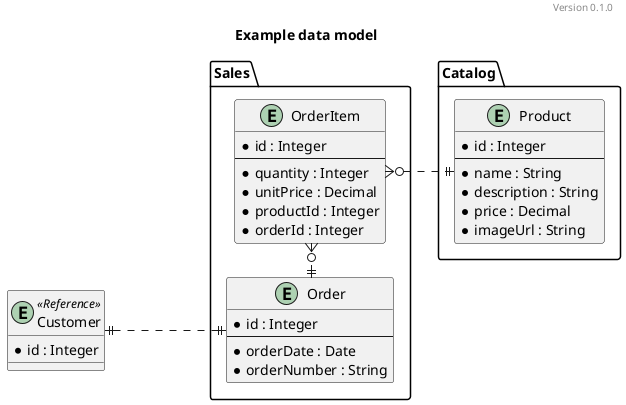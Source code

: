 @startuml
title
Example data model
end title
header Version 0.1.0

skinparam linetype ortho
left to right direction

    package Sales {

        entity Order {
        * id : Integer
        --
        * orderDate : Date
        * orderNumber : String    
    }

    entity OrderItem {
        * id : Integer
        --
        * quantity : Integer
        * unitPrice : Decimal
        * productId : Integer
        * orderId : Integer
    }

}

package Catalog {
    entity Product {
        * id : Integer
        --
        * name : String
        * description : String
        * price : Decimal
        * imageUrl : String
    }
}

entity Customer <<Reference>> {
    * id : Integer
}

Order ||.o{ OrderItem
OrderItem }o..|| Product
Customer ||...|| Order
@enduml